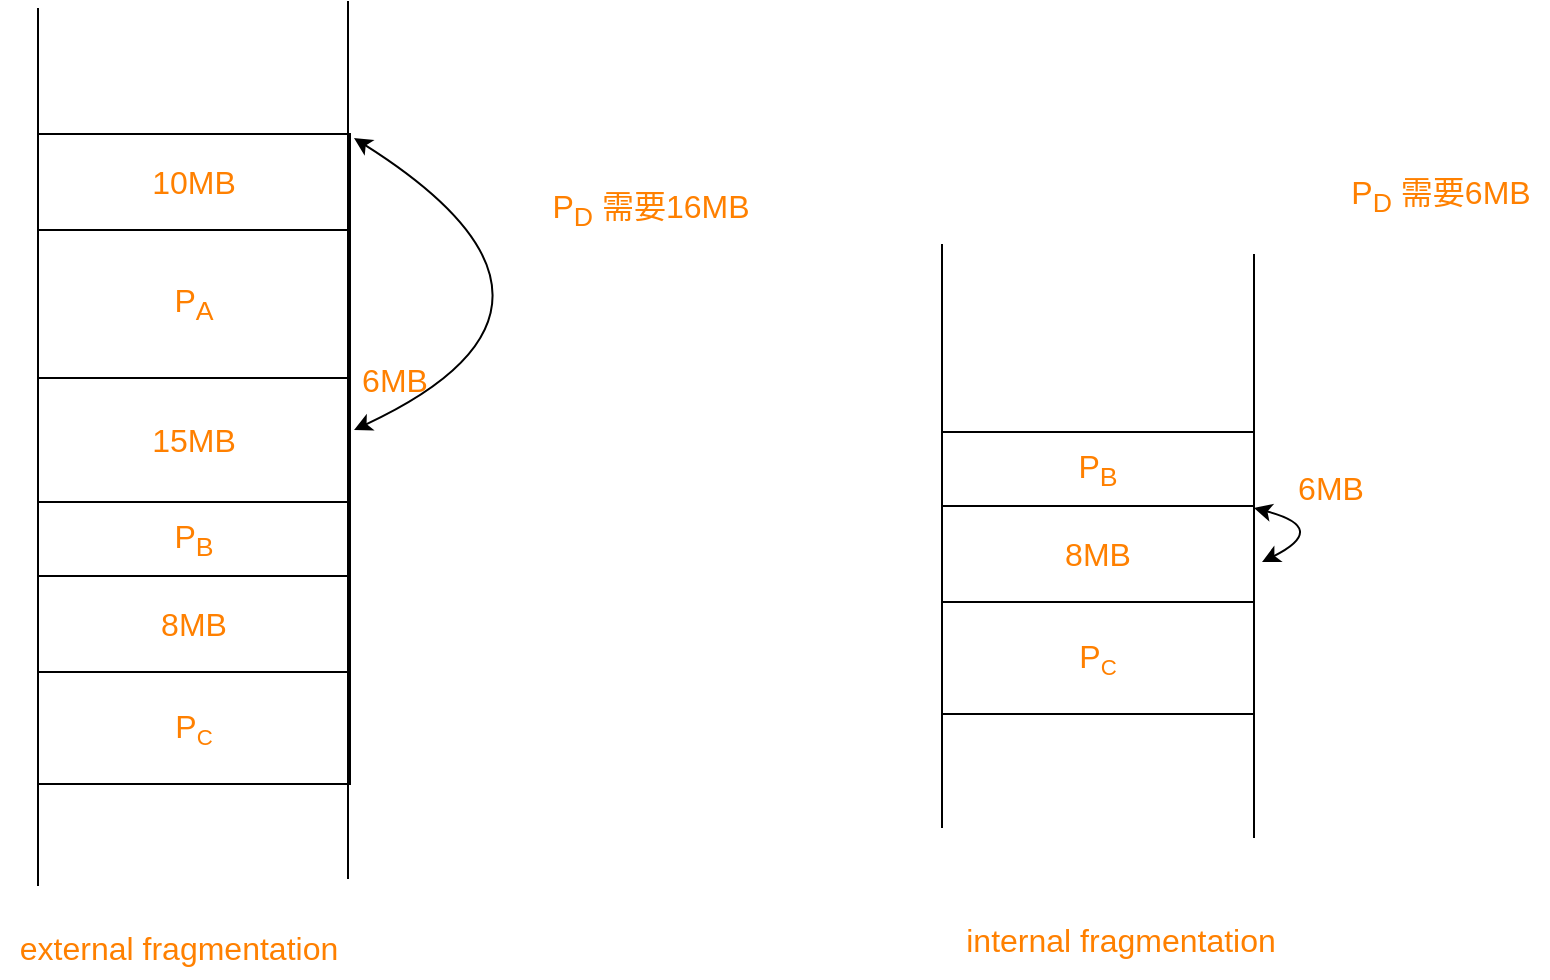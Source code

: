 <mxfile>
    <diagram id="LwRIZjvbnNOm_z4AOkWB" name="第 1 页">
        <mxGraphModel dx="1002" dy="576" grid="0" gridSize="10" guides="1" tooltips="1" connect="1" arrows="1" fold="1" page="0" pageScale="1" pageWidth="827" pageHeight="1169" math="0" shadow="0">
            <root>
                <mxCell id="0"/>
                <mxCell id="1" parent="0"/>
                <mxCell id="2" value="&lt;font color=&quot;#ff8000&quot; style=&quot;font-size: 16px;&quot;&gt;10MB&lt;/font&gt;" style="rounded=0;whiteSpace=wrap;html=1;" vertex="1" parent="1">
                    <mxGeometry x="195" y="131" width="156" height="48" as="geometry"/>
                </mxCell>
                <mxCell id="4" value="&lt;font color=&quot;#ff8000&quot; style=&quot;font-size: 16px;&quot;&gt;P&lt;sub&gt;A&lt;/sub&gt;&lt;/font&gt;" style="rounded=0;whiteSpace=wrap;html=1;" vertex="1" parent="1">
                    <mxGeometry x="195" y="179" width="156" height="74" as="geometry"/>
                </mxCell>
                <mxCell id="5" value="&lt;font color=&quot;#ff8000&quot; style=&quot;font-size: 16px;&quot;&gt;15MB&lt;/font&gt;" style="rounded=0;whiteSpace=wrap;html=1;" vertex="1" parent="1">
                    <mxGeometry x="195" y="253" width="156" height="62" as="geometry"/>
                </mxCell>
                <mxCell id="6" value="&lt;font color=&quot;#ff8000&quot; style=&quot;font-size: 16px;&quot;&gt;P&lt;sub&gt;B&lt;/sub&gt;&lt;/font&gt;" style="rounded=0;whiteSpace=wrap;html=1;" vertex="1" parent="1">
                    <mxGeometry x="195" y="315" width="156" height="37" as="geometry"/>
                </mxCell>
                <mxCell id="7" value="&lt;font color=&quot;#ff8000&quot; style=&quot;font-size: 16px;&quot;&gt;8MB&lt;/font&gt;" style="rounded=0;whiteSpace=wrap;html=1;" vertex="1" parent="1">
                    <mxGeometry x="195" y="352" width="156" height="48" as="geometry"/>
                </mxCell>
                <mxCell id="8" value="&lt;font color=&quot;#ff8000&quot; style=&quot;font-size: 16px;&quot;&gt;P&lt;/font&gt;&lt;font color=&quot;#ff8000&quot; style=&quot;font-size: 13.333px;&quot;&gt;&lt;sub&gt;C&lt;/sub&gt;&lt;/font&gt;" style="rounded=0;whiteSpace=wrap;html=1;" vertex="1" parent="1">
                    <mxGeometry x="195" y="400" width="156" height="56" as="geometry"/>
                </mxCell>
                <mxCell id="9" value="" style="endArrow=none;html=1;fontSize=16;fontColor=#FF8000;" edge="1" parent="1">
                    <mxGeometry width="50" height="50" relative="1" as="geometry">
                        <mxPoint x="195" y="68" as="sourcePoint"/>
                        <mxPoint x="195" y="507" as="targetPoint"/>
                    </mxGeometry>
                </mxCell>
                <mxCell id="10" value="" style="endArrow=none;html=1;fontSize=16;fontColor=#FF8000;" edge="1" parent="1">
                    <mxGeometry width="50" height="50" relative="1" as="geometry">
                        <mxPoint x="350" y="64.5" as="sourcePoint"/>
                        <mxPoint x="350" y="503.5" as="targetPoint"/>
                    </mxGeometry>
                </mxCell>
                <mxCell id="11" value="P&lt;sub&gt;D&lt;/sub&gt;&amp;nbsp;需要16MB" style="text;html=1;align=center;verticalAlign=middle;resizable=0;points=[];autosize=1;strokeColor=none;fillColor=none;fontSize=16;fontColor=#FF8000;" vertex="1" parent="1">
                    <mxGeometry x="442" y="151" width="117" height="35" as="geometry"/>
                </mxCell>
                <mxCell id="12" value="" style="endArrow=classic;startArrow=classic;html=1;fontSize=16;fontColor=#FF8000;curved=1;" edge="1" parent="1">
                    <mxGeometry width="50" height="50" relative="1" as="geometry">
                        <mxPoint x="353" y="279" as="sourcePoint"/>
                        <mxPoint x="353" y="133" as="targetPoint"/>
                        <Array as="points">
                            <mxPoint x="486" y="217"/>
                        </Array>
                    </mxGeometry>
                </mxCell>
                <mxCell id="13" value="6MB" style="text;html=1;align=center;verticalAlign=middle;resizable=0;points=[];autosize=1;strokeColor=none;fillColor=none;fontSize=16;fontColor=#FF8000;" vertex="1" parent="1">
                    <mxGeometry x="347" y="238" width="51" height="31" as="geometry"/>
                </mxCell>
                <mxCell id="14" value="&lt;font color=&quot;#ff8000&quot; style=&quot;font-size: 16px;&quot;&gt;P&lt;sub&gt;B&lt;/sub&gt;&lt;/font&gt;" style="rounded=0;whiteSpace=wrap;html=1;" vertex="1" parent="1">
                    <mxGeometry x="647" y="280" width="156" height="37" as="geometry"/>
                </mxCell>
                <mxCell id="15" value="&lt;font color=&quot;#ff8000&quot; style=&quot;font-size: 16px;&quot;&gt;8MB&lt;/font&gt;" style="rounded=0;whiteSpace=wrap;html=1;" vertex="1" parent="1">
                    <mxGeometry x="647" y="317" width="156" height="48" as="geometry"/>
                </mxCell>
                <mxCell id="16" value="&lt;font color=&quot;#ff8000&quot; style=&quot;font-size: 16px;&quot;&gt;P&lt;/font&gt;&lt;font color=&quot;#ff8000&quot; style=&quot;font-size: 13.333px;&quot;&gt;&lt;sub&gt;C&lt;/sub&gt;&lt;/font&gt;" style="rounded=0;whiteSpace=wrap;html=1;" vertex="1" parent="1">
                    <mxGeometry x="647" y="365" width="156" height="56" as="geometry"/>
                </mxCell>
                <mxCell id="17" value="" style="endArrow=none;html=1;fontSize=16;fontColor=#FF8000;" edge="1" parent="1">
                    <mxGeometry width="50" height="50" relative="1" as="geometry">
                        <mxPoint x="647" y="186" as="sourcePoint"/>
                        <mxPoint x="647" y="478" as="targetPoint"/>
                    </mxGeometry>
                </mxCell>
                <mxCell id="18" value="" style="endArrow=none;html=1;fontSize=16;fontColor=#FF8000;" edge="1" parent="1">
                    <mxGeometry width="50" height="50" relative="1" as="geometry">
                        <mxPoint x="803" y="191" as="sourcePoint"/>
                        <mxPoint x="803" y="483" as="targetPoint"/>
                    </mxGeometry>
                </mxCell>
                <mxCell id="19" value="P&lt;sub&gt;D&lt;/sub&gt;&amp;nbsp;需要6MB" style="text;html=1;align=center;verticalAlign=middle;resizable=0;points=[];autosize=1;strokeColor=none;fillColor=none;fontSize=16;fontColor=#FF8000;" vertex="1" parent="1">
                    <mxGeometry x="842" y="144" width="108" height="35" as="geometry"/>
                </mxCell>
                <mxCell id="20" value="" style="endArrow=classic;startArrow=classic;html=1;fontSize=16;fontColor=#FF8000;curved=1;" edge="1" parent="1">
                    <mxGeometry width="50" height="50" relative="1" as="geometry">
                        <mxPoint x="807" y="345" as="sourcePoint"/>
                        <mxPoint x="803" y="318" as="targetPoint"/>
                        <Array as="points">
                            <mxPoint x="841" y="328"/>
                        </Array>
                    </mxGeometry>
                </mxCell>
                <mxCell id="21" value="6MB" style="text;html=1;align=center;verticalAlign=middle;resizable=0;points=[];autosize=1;strokeColor=none;fillColor=none;fontSize=16;fontColor=#FF8000;" vertex="1" parent="1">
                    <mxGeometry x="815" y="292" width="51" height="31" as="geometry"/>
                </mxCell>
                <mxCell id="22" value="external fragmentation" style="text;html=1;align=center;verticalAlign=middle;resizable=0;points=[];autosize=1;strokeColor=none;fillColor=none;fontSize=16;fontColor=#FF8000;" vertex="1" parent="1">
                    <mxGeometry x="176" y="522" width="177" height="31" as="geometry"/>
                </mxCell>
                <mxCell id="23" value="internal fragmentation" style="text;html=1;align=center;verticalAlign=middle;resizable=0;points=[];autosize=1;strokeColor=none;fillColor=none;fontSize=16;fontColor=#FF8000;" vertex="1" parent="1">
                    <mxGeometry x="649" y="518" width="173" height="31" as="geometry"/>
                </mxCell>
            </root>
        </mxGraphModel>
    </diagram>
</mxfile>